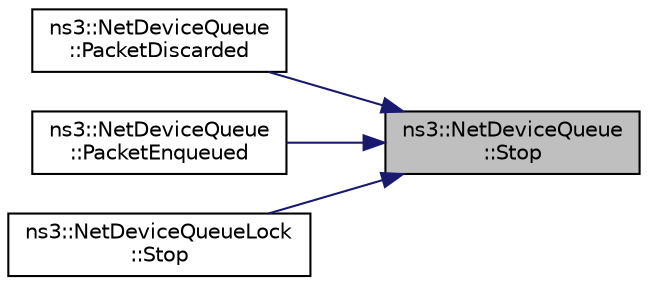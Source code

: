 digraph "ns3::NetDeviceQueue::Stop"
{
 // LATEX_PDF_SIZE
  edge [fontname="Helvetica",fontsize="10",labelfontname="Helvetica",labelfontsize="10"];
  node [fontname="Helvetica",fontsize="10",shape=record];
  rankdir="RL";
  Node1 [label="ns3::NetDeviceQueue\l::Stop",height=0.2,width=0.4,color="black", fillcolor="grey75", style="filled", fontcolor="black",tooltip="Called by the device to stop this device transmission queue."];
  Node1 -> Node2 [dir="back",color="midnightblue",fontsize="10",style="solid",fontname="Helvetica"];
  Node2 [label="ns3::NetDeviceQueue\l::PacketDiscarded",height=0.2,width=0.4,color="black", fillcolor="white", style="filled",URL="$classns3_1_1_net_device_queue.html#a1a510976b9a0bcd3718eba3dbc5a10b6",tooltip="Perform the actions required by flow control and dynamic queue limits when a packet is dropped before..."];
  Node1 -> Node3 [dir="back",color="midnightblue",fontsize="10",style="solid",fontname="Helvetica"];
  Node3 [label="ns3::NetDeviceQueue\l::PacketEnqueued",height=0.2,width=0.4,color="black", fillcolor="white", style="filled",URL="$classns3_1_1_net_device_queue.html#afdbfe2afdd70ba174509f66eac5d6ab5",tooltip="Perform the actions required by flow control and dynamic queue limits when a packet is enqueued in th..."];
  Node1 -> Node4 [dir="back",color="midnightblue",fontsize="10",style="solid",fontname="Helvetica"];
  Node4 [label="ns3::NetDeviceQueueLock\l::Stop",height=0.2,width=0.4,color="black", fillcolor="white", style="filled",URL="$classns3_1_1_net_device_queue_lock.html#a82399f0faef1b3a41812858d44bd156b",tooltip="Called by the device to stop this device transmission queue."];
}
